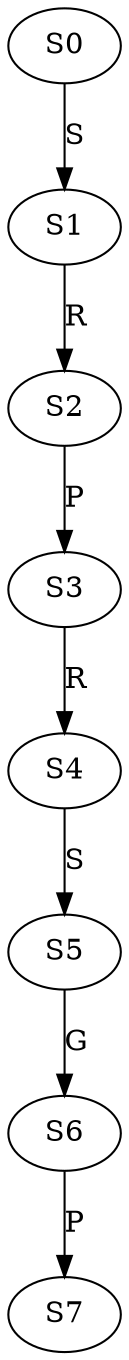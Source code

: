 strict digraph  {
	S0 -> S1 [ label = S ];
	S1 -> S2 [ label = R ];
	S2 -> S3 [ label = P ];
	S3 -> S4 [ label = R ];
	S4 -> S5 [ label = S ];
	S5 -> S6 [ label = G ];
	S6 -> S7 [ label = P ];
}
